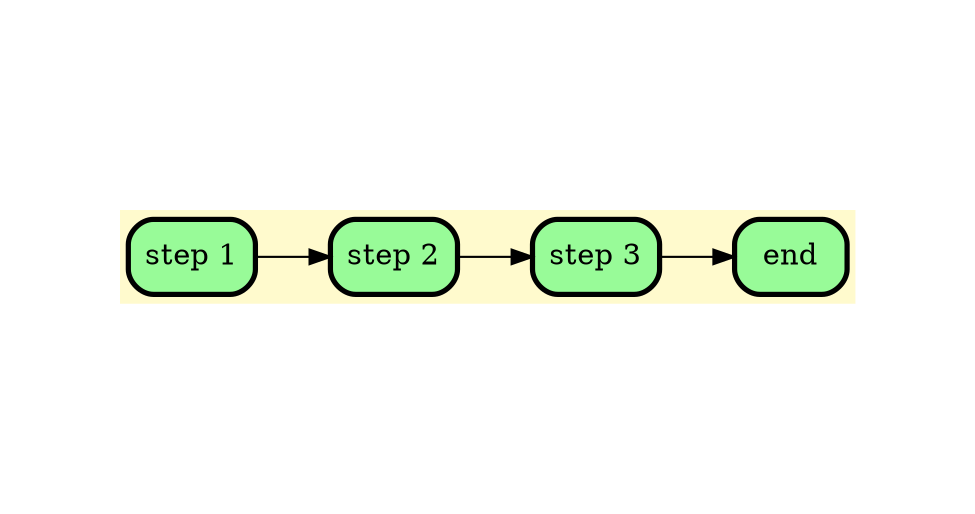digraph G {
    rankdir=LR;
    graph [margin="0.8,1.4"];
    node [style=filled, fontcolor=darkblue,    fillcolor=peachpuff, color="#252A34", penwidth=2.5];
    bgcolor="lemonchiffon";

	node_0 [shape=Mrecord; style = filled; fillcolor = palegreen;color = "#000000"; fontcolor = "#000000";  label=" {step 1} "];
	node_1 [shape=Mrecord; style = filled; fillcolor = palegreen;color = "#000000"; fontcolor = "#000000";  label=" {step 2} "];
	node_2 [shape=Mrecord; style = filled; fillcolor = palegreen;color = "#000000"; fontcolor = "#000000";  label=" {step 3} "];
	node_3 [shape=Mrecord; style = filled; fillcolor = palegreen;color = "#000000"; fontcolor = "#000000";  label=" { end }"];

	node_0 -> node_1
	node_1 -> node_2
	node_2 -> node_3
}
